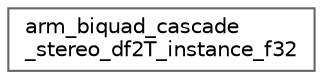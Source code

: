 digraph "Graphical Class Hierarchy"
{
 // LATEX_PDF_SIZE
  bgcolor="transparent";
  edge [fontname=Helvetica,fontsize=10,labelfontname=Helvetica,labelfontsize=10];
  node [fontname=Helvetica,fontsize=10,shape=box,height=0.2,width=0.4];
  rankdir="LR";
  Node0 [id="Node000000",label="arm_biquad_cascade\l_stereo_df2T_instance_f32",height=0.2,width=0.4,color="grey40", fillcolor="white", style="filled",URL="$structarm__biquad__cascade__stereo__df2_t__instance__f32.html",tooltip="Instance structure for the floating-point transposed direct form II Biquad cascade filter."];
}
